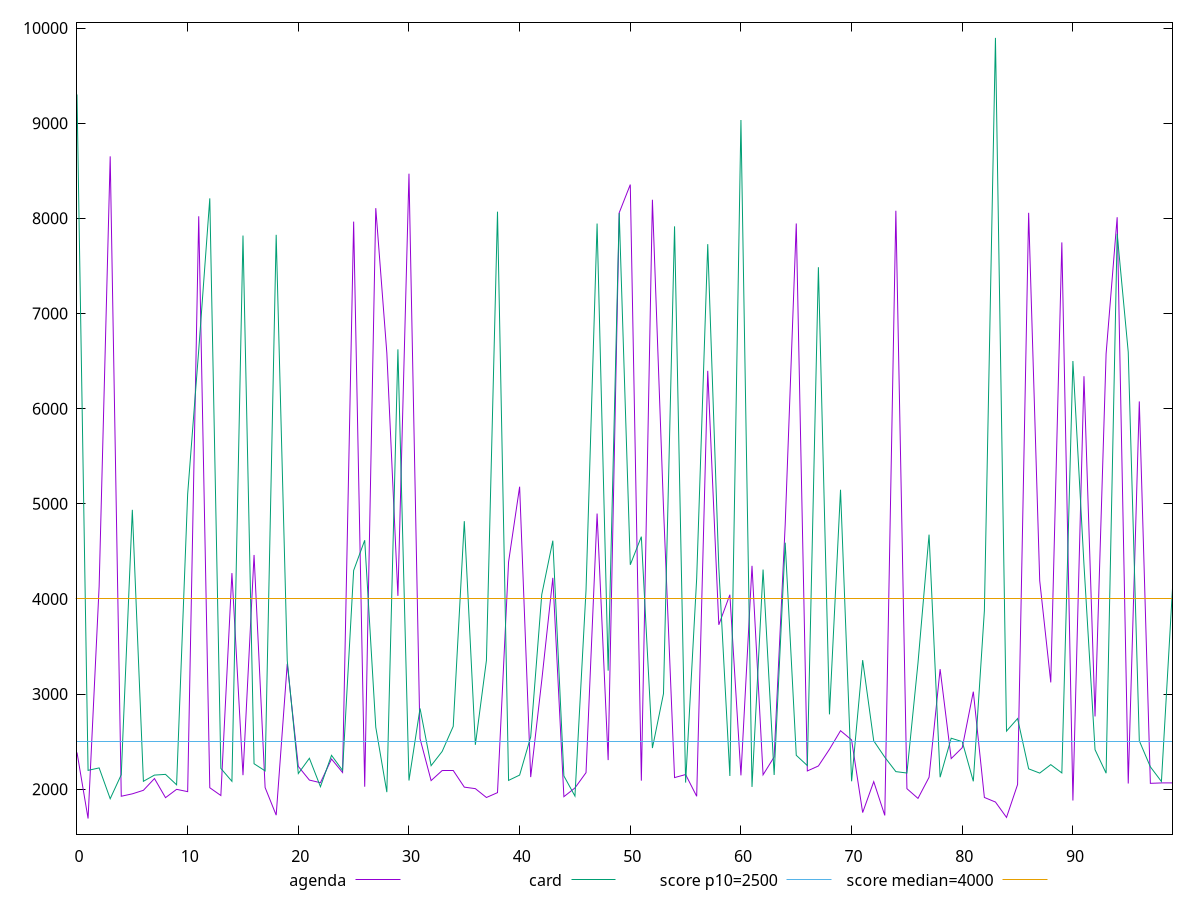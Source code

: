 reset

$agenda <<EOF
0 2386.419
1 1692.111
2 4130.491
3 8651.9525
4 1926.1859999999997
5 1951.5434999999998
6 1988.5559999999996
7 2112.1279999999997
8 1911.2759999999998
9 1998.7514999999994
10 1974.5425
11 8021.665
12 2015.6510000000003
13 1933.848
14 4271.496999999999
15 2147.4225
16 4462.215
17 2017.629
18 1727.56
19 3318.7799999999993
20 2239.5
21 2096.16
22 2068.5640000000003
23 2317.479
24 2175.9275000000002
25 7965.921000000001
26 2026.0785
27 8107.4075
28 6584.9125
29 4032.1050000000005
30 8469.386
31 2531.3559999999998
32 2090.7609999999995
33 2196.38
34 2196.955
35 2021.9279999999999
36 2006.0369999999996
37 1913.0149999999999
38 1964.1490000000001
39 4387.892
40 5179.446999999999
41 2127.6265
42 3142.912799999999
43 4221.51
44 1921.6290000000004
45 2013.4379999999999
46 2174.21
47 4897.04
48 2306.2635
49 8058.883999999999
50 8354.9155
51 2089.715
52 8195.789
53 4962.542
54 2122.2650000000003
55 2154.3999999999996
56 1925.712
57 6397.4169999999995
58 3728.1050000000005
59 4044.142
60 2145.756
61 4347.988
62 2151.545
63 2338.9919999999993
64 4781.3910000000005
65 7946.2945
66 2192.1180000000004
67 2244.3765000000003
68 2419.7915
69 2615.0460000000003
70 2518.0330000000004
71 1754.6080000000002
72 2079.6525
73 1724.6969999999997
74 8080.114
75 2005.6245000000004
76 1903.838
77 2125.5515000000005
78 3262.487
79 2322.0299999999997
80 2437.0860000000002
81 3025.312000000001
82 1913.562
83 1865.3159999999998
84 1703.7620000000002
85 2049.1525
86 8058.309999999999
87 4191.704
88 3122.6635
89 7746.845999999999
90 1881.036
91 6340.5509999999995
92 2764.635
93 6577.559
94 8011.789
95 2060.1849999999995
96 6075.98
97 2061.8630000000003
98 2066.175
99 2066.7374999999997
EOF

$card <<EOF
0 9301.881000000001
1 2198.2735
2 2223.9925
3 1899.9920000000002
4 2152.7160000000003
5 4936.429
6 2083.242
7 2148.5399999999995
8 2156.0575
9 2046.5125
10 5101.799999999999
11 6614.205000000001
12 8210.1745
13 2218.782
14 2083.1059999999998
15 7819.407999999999
16 2267.868
17 2193.0460000000003
18 7827.2
19 3351.8100000000004
20 2164.7660000000005
21 2325.33
22 2026.5125000000003
23 2356.3319999999994
24 2197.427
25 4298.94
26 4616.725
27 2652.0640000000003
28 1969.3740000000003
29 6623.486000000001
30 2091.5299999999997
31 2849.5124999999994
32 2247.4345000000003
33 2397.3150000000005
34 2660.9164999999994
35 4817.3075
36 2466.6299999999997
37 3354.0024999999996
38 8070.138999999999
39 2092.834
40 2148.642
41 2549.5919999999996
42 4045.59
43 4612.369
44 2139.54
45 1927.991
46 4092.0699999999997
47 7945.248
48 3246.380000000001
49 8055.389500000001
50 4358.834999999999
51 4654.653
52 2432.785
53 3003.915
54 7916.251499999999
55 2069.721
56 4216.145
57 7728.624999999999
58 4331.145
59 2139.18
60 9033.563
61 2024.0579999999998
62 4308.48
63 2149.9444999999996
64 4591.26
65 2356.6115
66 2248.459
67 7486.2855
68 2786.51
69 5147.208
70 2083.5289999999995
71 3357.05
72 2508.5775000000003
73 2336.488
74 2185.0225
75 2170.29
76 3326.8550000000005
77 4675.5199999999995
78 2126.2195
79 2536.064
80 2500.0175
81 2083.0649999999996
82 3875.3999999999996
83 9896.5435
84 2610.8089999999997
85 2742.717
86 2214.2744999999995
87 2169.5225
88 2258.4314999999997
89 2171.2720000000004
90 6500.504999999999
91 4360.966
92 2415.3925
93 2168.4629999999997
94 7838.351999999999
95 6594.9055
96 2508.9890000000005
97 2235.4084999999995
98 2081.035
99 4111.19
EOF

set key outside below
set xrange [0:99]
set yrange [1528.0223500000002:10060.63215]
set trange [1528.0223500000002:10060.63215]
set terminal svg size 640, 520 enhanced background rgb 'white'
set output "reports/report_00028_2021-02-24T12-49-42.674Z/largest-contentful-paint/comparison/line/1_vs_2.svg"

plot $agenda title "agenda" with line, \
     $card title "card" with line, \
     2500 title "score p10=2500", \
     4000 title "score median=4000"

reset
